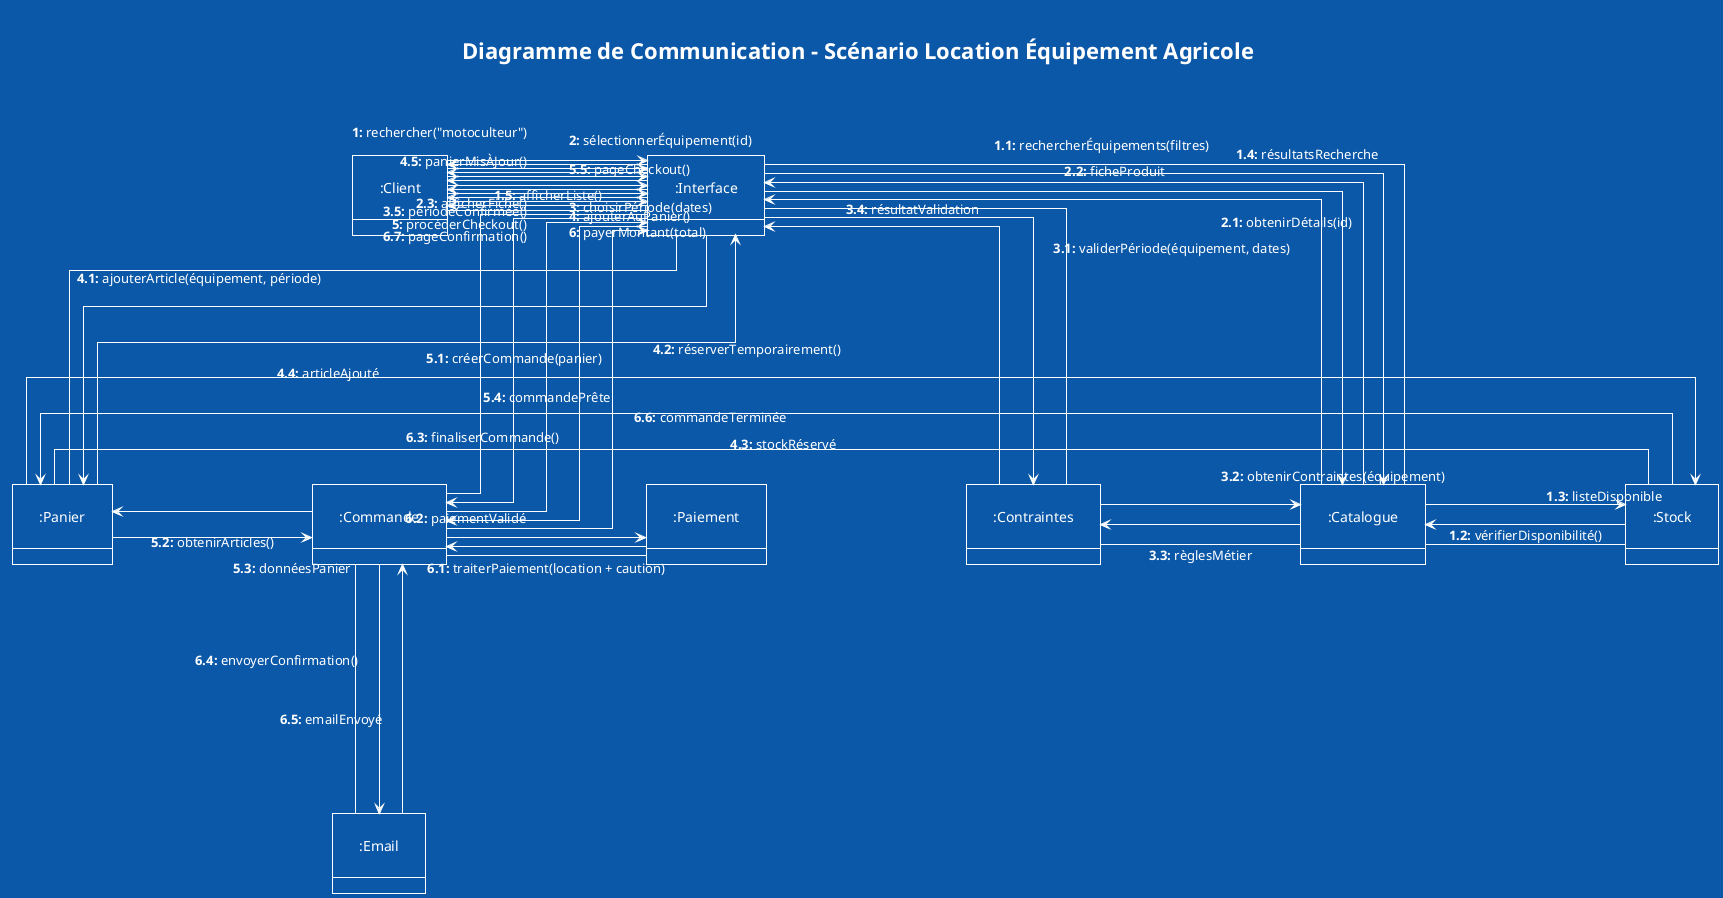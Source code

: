@startuml Communication_Diagram
!theme amiga
title Diagramme de Communication - Scénario Location Équipement Agricole
skinparam linetype ortho
skinparam minlen 300
skinparam nodesep 200
skinparam ranksep 250
skinparam padding 20

' === OBJETS DU SYSTÈME ===

object ":Client" as CLIENT


object ":Interface" as WEB


object ":Catalogue" as CAT


object ":Contraintes" as CONST


object ":Panier" as CART


object ":Commande" as ORDER


object ":Paiement" as PAY


object ":Stock" as STOCK


object ":Email" as MAIL

' === LIENS ENTRE OBJETS ===

CLIENT -right- WEB


WEB -down- CAT

WEB -down- CONST

WEB -down- CART

WEB -down- ORDER


CAT -right- STOCK

CART -right- STOCK

ORDER -right- PAY

ORDER -down- MAIL

CONST -right- CAT

' ===================================================
' MESSAGES NUMÉROTÉS SUR LES LIENS
' ===================================================

' Messages Client <-> Interface

CLIENT -right-> WEB : **1:** rechercher("motoculteur")


WEB -left-> CLIENT : **1.5:** afficherListe()


CLIENT -right-> WEB : **2:** sélectionnerÉquipement(id)


WEB -left-> CLIENT : **2.3:** afficherFiche()


CLIENT -right-> WEB : **3:** choisirPériode(dates)


WEB -left-> CLIENT : **3.5:** périodeConfirmée()


CLIENT -right-> WEB : **4:** ajouterAuPanier()


WEB -left-> CLIENT : **4.5:** panierMisÀJour()


CLIENT -right-> WEB : **5:** procéderCheckout()


WEB -left-> CLIENT : **5.5:** pageCheckout()


CLIENT -right-> WEB : **6:** payerMontant(total)


WEB -left-> CLIENT : **6.7:** pageConfirmation()

' ===================================================

' Messages Interface <-> Catalogue

WEB -down-> CAT : **1.1:** rechercherÉquipements(filtres)


CAT -up-> WEB : **1.4:** résultatsRecherche


WEB -down-> CAT : **2.1:** obtenirDétails(id)


CAT -up-> WEB : **2.2:** ficheProduit

' ===================================================

' Messages Interface <-> Contraintes

WEB -down-> CONST : **3.1:** validerPériode(équipement, dates)


CONST -up-> WEB : **3.4:** résultatValidation

' ===================================================

' Messages Interface <-> Panier

WEB -down-> CART : **4.1:** ajouterArticle(équipement, période)


CART -up-> WEB : **4.4:** articleAjouté

' ===================================================

' Messages Interface <-> Commande

WEB -down-> ORDER : **5.1:** créerCommande(panier)


ORDER -up-> WEB : **5.4:** commandePrête


WEB -down-> ORDER : **6.3:** finaliserCommande()


ORDER -up-> WEB : **6.6:** commandeTerminée

' ===================================================

' Messages Catalogue <-> Stock

CAT -right-> STOCK : **1.2:** vérifierDisponibilité()


STOCK -left-> CAT : **1.3:** listeDisponible

' ===================================================

' Messages Contraintes <-> Catalogue

CONST -right-> CAT : **3.2:** obtenirContraintes(équipement)


CAT -left-> CONST : **3.3:** règlesMétier

' ===================================================

' Messages Panier <-> Stock

CART -right-> STOCK : **4.2:** réserverTemporairement()


STOCK -left-> CART : **4.3:** stockRéservé

' ===================================================

' Messages Commande <-> Panier

ORDER -left-> CART : **5.2:** obtenirArticles()


CART -right-> ORDER : **5.3:** donnéesPanier

' ===================================================

' Messages Commande <-> Paiement

ORDER -right-> PAY : **6.1:** traiterPaiement(location + caution)


PAY -left-> ORDER : **6.2:** paiementValidé

' ===================================================

' Messages Commande <-> Email

ORDER -down-> MAIL : **6.4:** envoyerConfirmation()


MAIL -up-> ORDER : **6.5:** emailEnvoyé

@enduml
